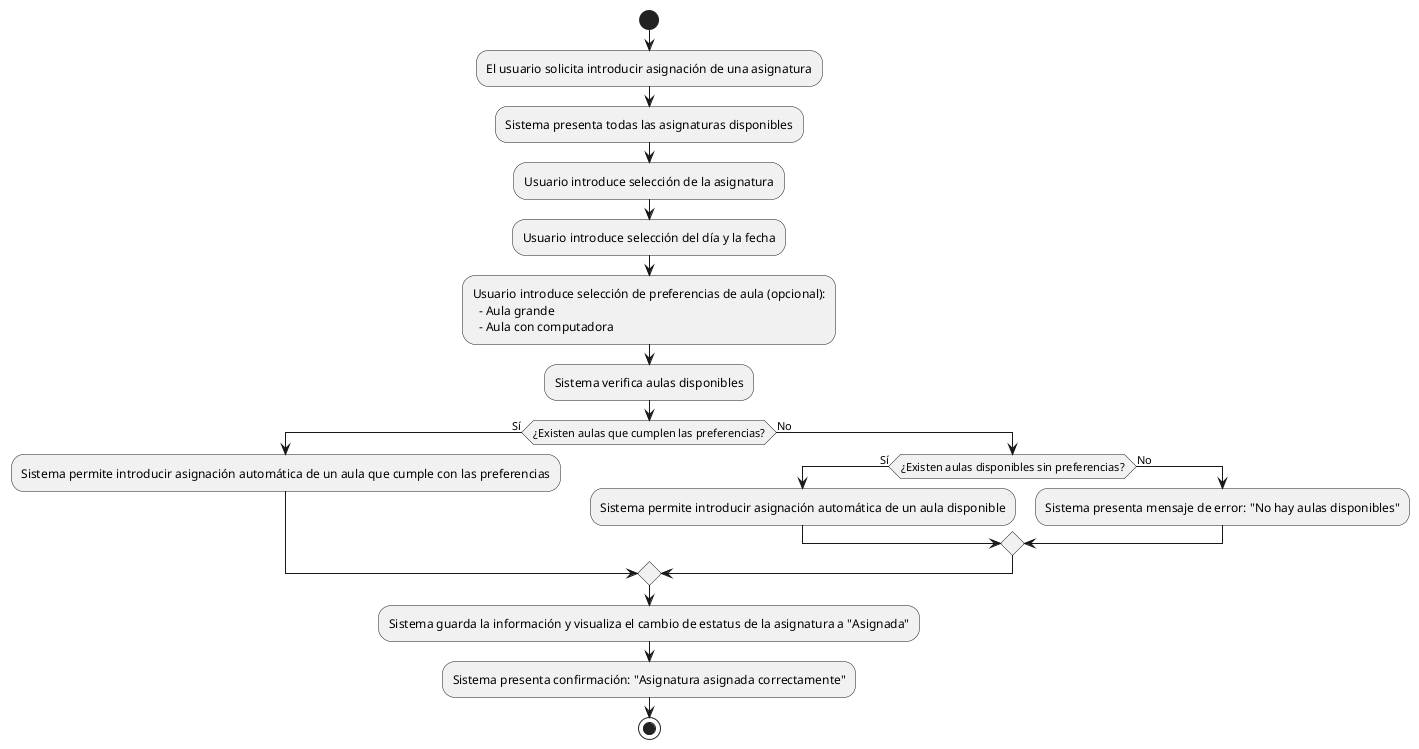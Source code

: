 @startuml
start
:El usuario solicita introducir asignación de una asignatura;
:Sistema presenta todas las asignaturas disponibles;
:Usuario introduce selección de la asignatura;
:Usuario introduce selección del día y la fecha;
:Usuario introduce selección de preferencias de aula (opcional): 
  - Aula grande 
  - Aula con computadora;
:Sistema verifica aulas disponibles;
if (¿Existen aulas que cumplen las preferencias?) then (Sí)
  :Sistema permite introducir asignación automática de un aula que cumple con las preferencias;
else (No)
  if (¿Existen aulas disponibles sin preferencias?) then (Sí)
    :Sistema permite introducir asignación automática de un aula disponible;
  else (No)
    :Sistema presenta mensaje de error: "No hay aulas disponibles";
  endif
endif
:Sistema guarda la información y visualiza el cambio de estatus de la asignatura a "Asignada";
:Sistema presenta confirmación: "Asignatura asignada correctamente";
stop
@enduml

